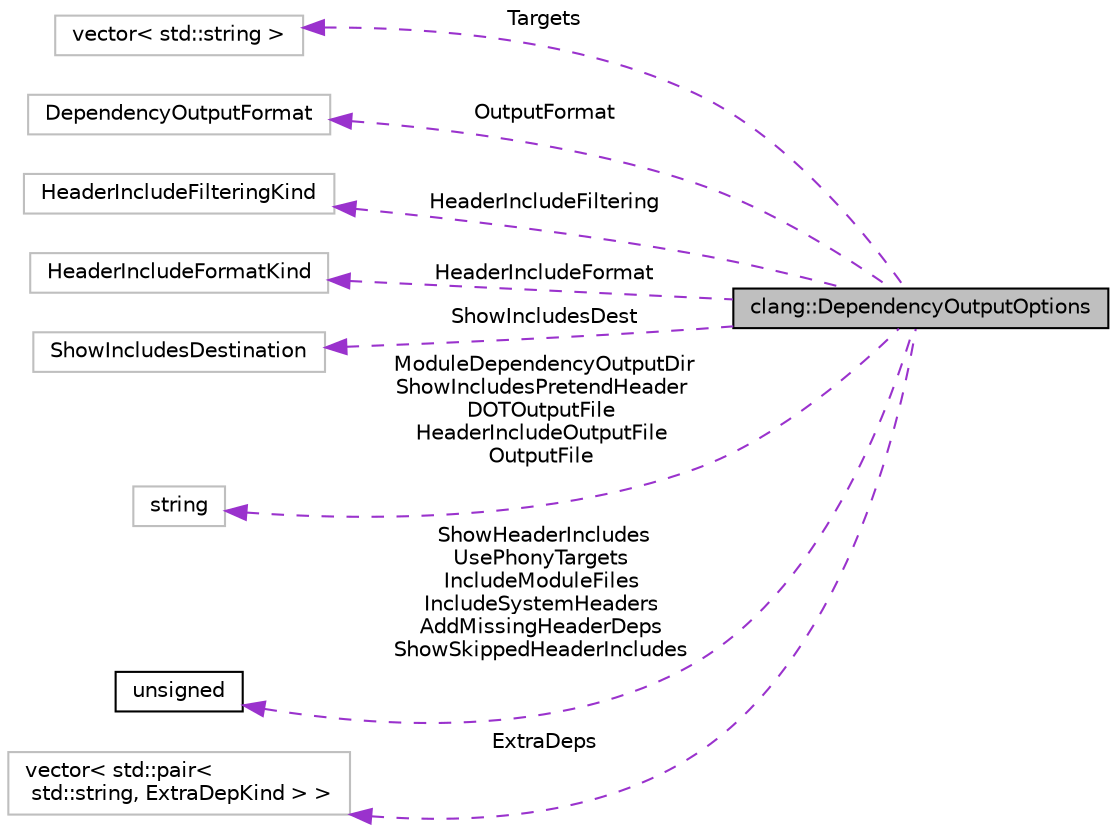 digraph "clang::DependencyOutputOptions"
{
 // LATEX_PDF_SIZE
  bgcolor="transparent";
  edge [fontname="Helvetica",fontsize="10",labelfontname="Helvetica",labelfontsize="10"];
  node [fontname="Helvetica",fontsize="10",shape=record];
  rankdir="LR";
  Node1 [label="clang::DependencyOutputOptions",height=0.2,width=0.4,color="black", fillcolor="grey75", style="filled", fontcolor="black",tooltip="DependencyOutputOptions - Options for controlling the compiler dependency file generation."];
  Node2 -> Node1 [dir="back",color="darkorchid3",fontsize="10",style="dashed",label=" Targets" ,fontname="Helvetica"];
  Node2 [label="vector\< std::string \>",height=0.2,width=0.4,color="grey75",tooltip=" "];
  Node3 -> Node1 [dir="back",color="darkorchid3",fontsize="10",style="dashed",label=" OutputFormat" ,fontname="Helvetica"];
  Node3 [label="DependencyOutputFormat",height=0.2,width=0.4,color="grey75",tooltip=" "];
  Node4 -> Node1 [dir="back",color="darkorchid3",fontsize="10",style="dashed",label=" HeaderIncludeFiltering" ,fontname="Helvetica"];
  Node4 [label="HeaderIncludeFilteringKind",height=0.2,width=0.4,color="grey75",tooltip=" "];
  Node5 -> Node1 [dir="back",color="darkorchid3",fontsize="10",style="dashed",label=" HeaderIncludeFormat" ,fontname="Helvetica"];
  Node5 [label="HeaderIncludeFormatKind",height=0.2,width=0.4,color="grey75",tooltip=" "];
  Node6 -> Node1 [dir="back",color="darkorchid3",fontsize="10",style="dashed",label=" ShowIncludesDest" ,fontname="Helvetica"];
  Node6 [label="ShowIncludesDestination",height=0.2,width=0.4,color="grey75",tooltip=" "];
  Node7 -> Node1 [dir="back",color="darkorchid3",fontsize="10",style="dashed",label=" ModuleDependencyOutputDir\nShowIncludesPretendHeader\nDOTOutputFile\nHeaderIncludeOutputFile\nOutputFile" ,fontname="Helvetica"];
  Node7 [label="string",height=0.2,width=0.4,color="grey75",tooltip=" "];
  Node8 -> Node1 [dir="back",color="darkorchid3",fontsize="10",style="dashed",label=" ShowHeaderIncludes\nUsePhonyTargets\nIncludeModuleFiles\nIncludeSystemHeaders\nAddMissingHeaderDeps\nShowSkippedHeaderIncludes" ,fontname="Helvetica"];
  Node8 [label="unsigned",height=0.2,width=0.4,color="black",URL="$classunsigned.html",tooltip=" "];
  Node9 -> Node1 [dir="back",color="darkorchid3",fontsize="10",style="dashed",label=" ExtraDeps" ,fontname="Helvetica"];
  Node9 [label="vector\< std::pair\<\l std::string, ExtraDepKind \> \>",height=0.2,width=0.4,color="grey75",tooltip=" "];
}
